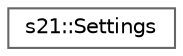 digraph "Graphical Class Hierarchy"
{
 // LATEX_PDF_SIZE
  bgcolor="transparent";
  edge [fontname=Helvetica,fontsize=10,labelfontname=Helvetica,labelfontsize=10];
  node [fontname=Helvetica,fontsize=10,shape=box,height=0.2,width=0.4];
  rankdir="LR";
  Node0 [label="s21::Settings",height=0.2,width=0.4,color="grey40", fillcolor="white", style="filled",URL="$classs21_1_1Settings.html",tooltip=" "];
}
